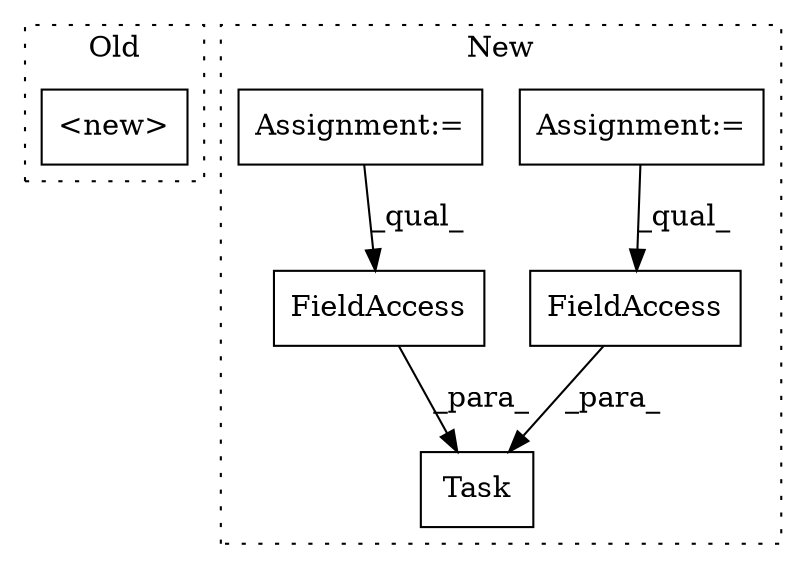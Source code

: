 digraph G {
subgraph cluster0 {
1 [label="<new>" a="14" s="2171" l="21" shape="box"];
label = "Old";
style="dotted";
}
subgraph cluster1 {
2 [label="Task" a="32" s="2261,2305" l="5,1" shape="box"];
3 [label="FieldAccess" a="22" s="2286" l="19" shape="box"];
4 [label="FieldAccess" a="22" s="2266" l="19" shape="box"];
5 [label="Assignment:=" a="7" s="2195" l="10" shape="box"];
6 [label="Assignment:=" a="7" s="2177" l="8" shape="box"];
label = "New";
style="dotted";
}
3 -> 2 [label="_para_"];
4 -> 2 [label="_para_"];
5 -> 3 [label="_qual_"];
6 -> 4 [label="_qual_"];
}